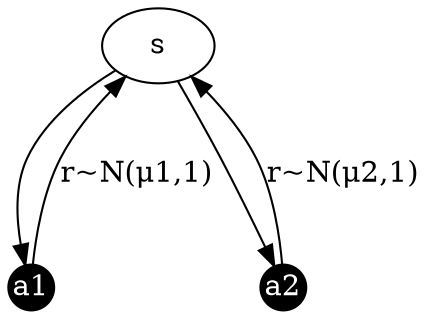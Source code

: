 digraph bandit {
    graph [dpi=300];
    ranksep=1.0;
    nodestep=5.0;

    s [label="s"];
    a1 [label="a1", style=filled, fillcolor=black, fontcolor=white, shape=circle, fixedsize=true, width=0.3];
    a2 [label="a2", style=filled, fillcolor=black, fontcolor=white, shape=circle, fixedsize=true, width=0.3];
    
    s -> a1
    s -> a2

    a1 -> s [label="r~N(μ1,1)"]
    a2 -> s [label="r~N(μ2,1)"]

}
